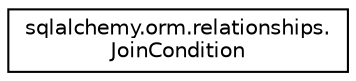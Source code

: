 digraph "Graphical Class Hierarchy"
{
 // LATEX_PDF_SIZE
  edge [fontname="Helvetica",fontsize="10",labelfontname="Helvetica",labelfontsize="10"];
  node [fontname="Helvetica",fontsize="10",shape=record];
  rankdir="LR";
  Node0 [label="sqlalchemy.orm.relationships.\lJoinCondition",height=0.2,width=0.4,color="black", fillcolor="white", style="filled",URL="$classsqlalchemy_1_1orm_1_1relationships_1_1JoinCondition.html",tooltip=" "];
}
